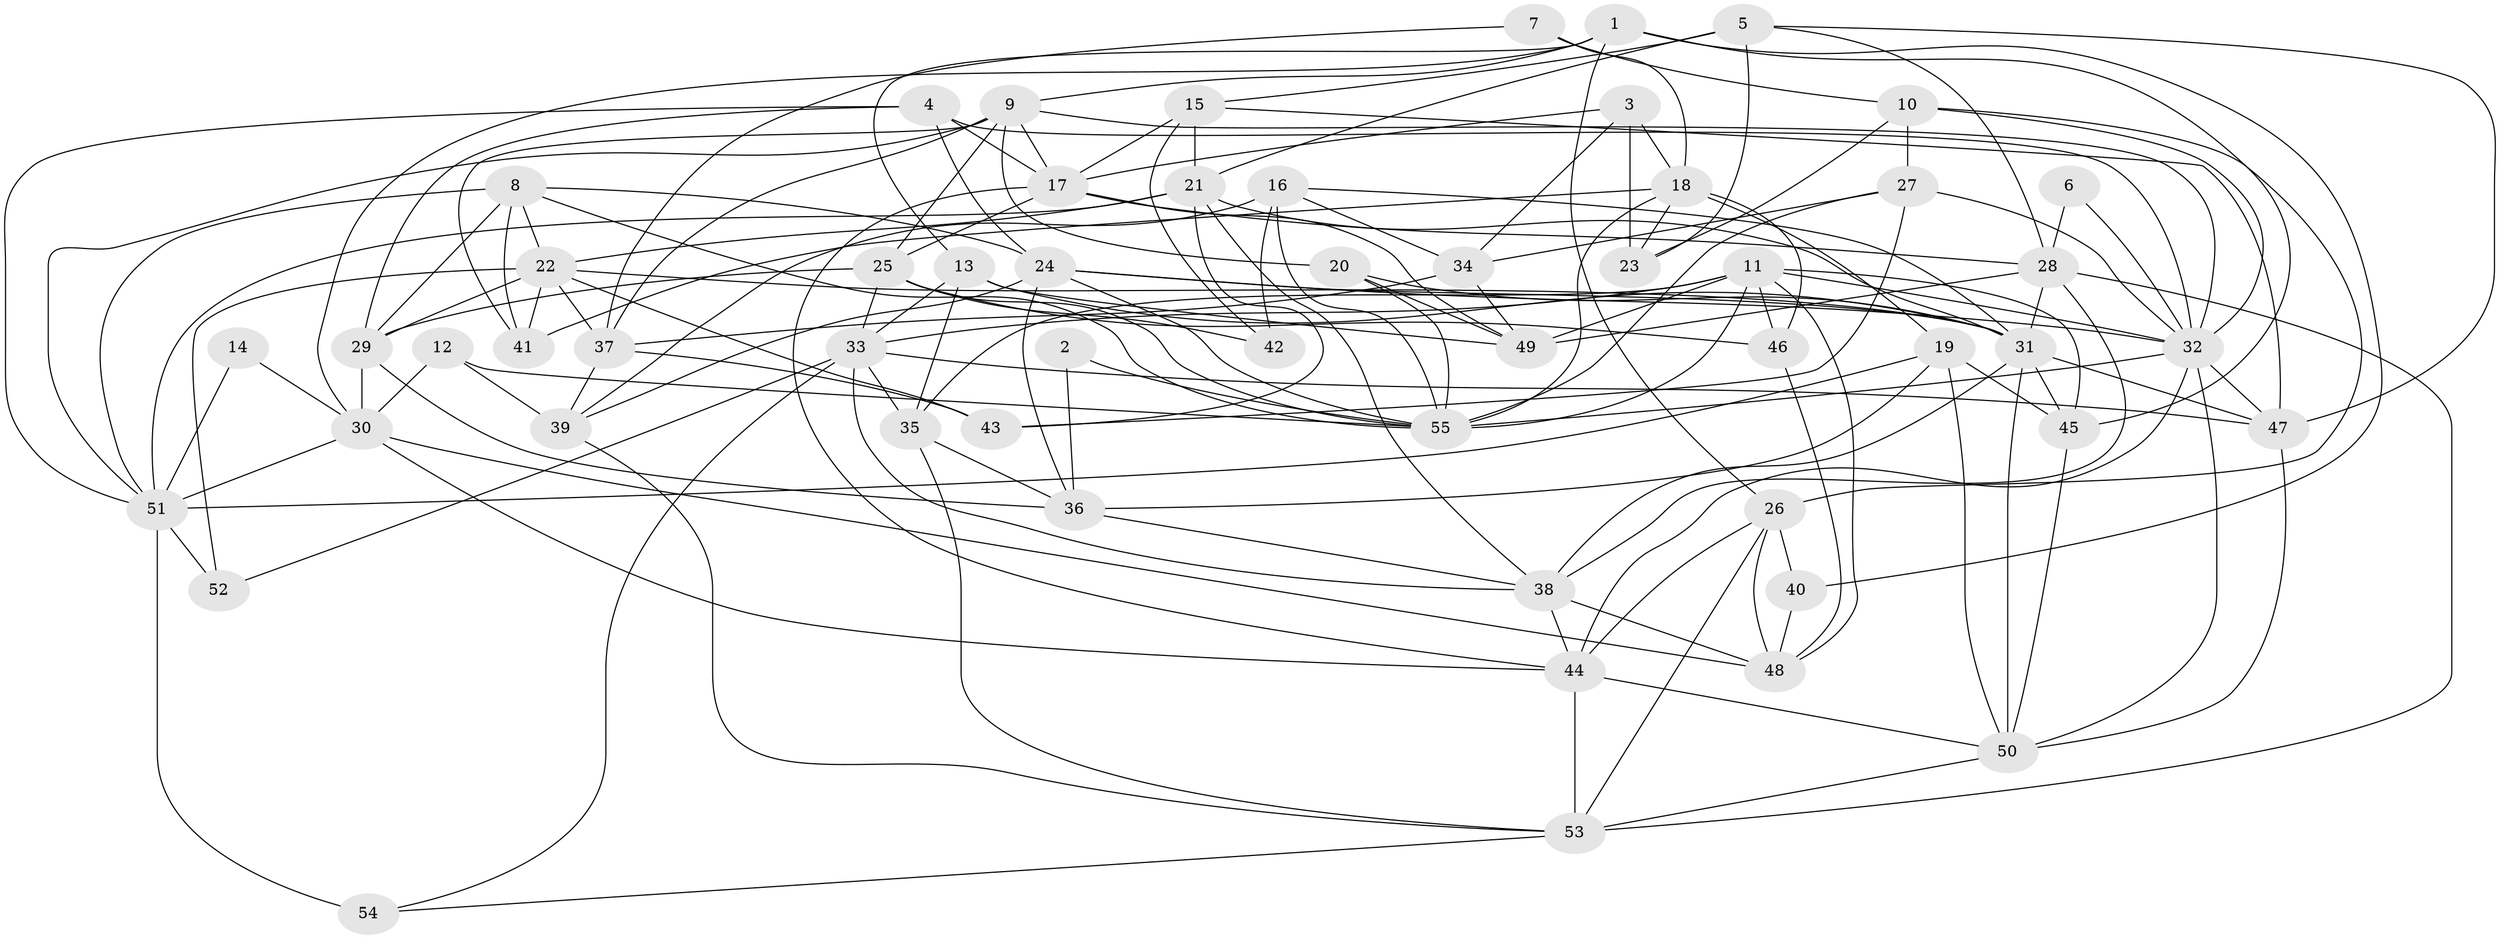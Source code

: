 // original degree distribution, {5: 0.22935779816513763, 2: 0.1651376146788991, 6: 0.09174311926605505, 3: 0.22935779816513763, 4: 0.23853211009174313, 7: 0.03669724770642202, 8: 0.009174311926605505}
// Generated by graph-tools (version 1.1) at 2025/50/03/09/25 03:50:12]
// undirected, 55 vertices, 157 edges
graph export_dot {
graph [start="1"]
  node [color=gray90,style=filled];
  1;
  2;
  3;
  4;
  5;
  6;
  7;
  8;
  9;
  10;
  11;
  12;
  13;
  14;
  15;
  16;
  17;
  18;
  19;
  20;
  21;
  22;
  23;
  24;
  25;
  26;
  27;
  28;
  29;
  30;
  31;
  32;
  33;
  34;
  35;
  36;
  37;
  38;
  39;
  40;
  41;
  42;
  43;
  44;
  45;
  46;
  47;
  48;
  49;
  50;
  51;
  52;
  53;
  54;
  55;
  1 -- 9 [weight=1.0];
  1 -- 13 [weight=1.0];
  1 -- 26 [weight=1.0];
  1 -- 30 [weight=1.0];
  1 -- 40 [weight=1.0];
  1 -- 45 [weight=2.0];
  2 -- 36 [weight=1.0];
  2 -- 55 [weight=1.0];
  3 -- 17 [weight=1.0];
  3 -- 18 [weight=1.0];
  3 -- 23 [weight=1.0];
  3 -- 34 [weight=1.0];
  4 -- 17 [weight=1.0];
  4 -- 24 [weight=1.0];
  4 -- 29 [weight=1.0];
  4 -- 32 [weight=1.0];
  4 -- 51 [weight=1.0];
  5 -- 15 [weight=1.0];
  5 -- 21 [weight=1.0];
  5 -- 23 [weight=1.0];
  5 -- 28 [weight=1.0];
  5 -- 47 [weight=1.0];
  6 -- 28 [weight=1.0];
  6 -- 32 [weight=1.0];
  7 -- 10 [weight=1.0];
  7 -- 18 [weight=1.0];
  7 -- 37 [weight=1.0];
  8 -- 22 [weight=1.0];
  8 -- 24 [weight=1.0];
  8 -- 29 [weight=1.0];
  8 -- 41 [weight=1.0];
  8 -- 51 [weight=1.0];
  8 -- 55 [weight=1.0];
  9 -- 17 [weight=1.0];
  9 -- 20 [weight=1.0];
  9 -- 25 [weight=1.0];
  9 -- 32 [weight=1.0];
  9 -- 37 [weight=1.0];
  9 -- 41 [weight=1.0];
  9 -- 51 [weight=1.0];
  10 -- 23 [weight=1.0];
  10 -- 26 [weight=1.0];
  10 -- 27 [weight=1.0];
  10 -- 32 [weight=1.0];
  11 -- 32 [weight=1.0];
  11 -- 33 [weight=1.0];
  11 -- 35 [weight=1.0];
  11 -- 45 [weight=1.0];
  11 -- 46 [weight=1.0];
  11 -- 48 [weight=1.0];
  11 -- 49 [weight=1.0];
  11 -- 55 [weight=1.0];
  12 -- 30 [weight=1.0];
  12 -- 39 [weight=1.0];
  12 -- 55 [weight=1.0];
  13 -- 31 [weight=1.0];
  13 -- 33 [weight=1.0];
  13 -- 35 [weight=1.0];
  13 -- 49 [weight=1.0];
  14 -- 30 [weight=1.0];
  14 -- 51 [weight=1.0];
  15 -- 17 [weight=1.0];
  15 -- 21 [weight=2.0];
  15 -- 42 [weight=1.0];
  15 -- 47 [weight=1.0];
  16 -- 31 [weight=1.0];
  16 -- 34 [weight=1.0];
  16 -- 39 [weight=1.0];
  16 -- 42 [weight=1.0];
  16 -- 55 [weight=1.0];
  17 -- 25 [weight=1.0];
  17 -- 28 [weight=1.0];
  17 -- 44 [weight=1.0];
  17 -- 49 [weight=1.0];
  18 -- 19 [weight=1.0];
  18 -- 23 [weight=1.0];
  18 -- 41 [weight=1.0];
  18 -- 46 [weight=1.0];
  18 -- 55 [weight=1.0];
  19 -- 36 [weight=1.0];
  19 -- 45 [weight=1.0];
  19 -- 50 [weight=1.0];
  19 -- 51 [weight=1.0];
  20 -- 31 [weight=1.0];
  20 -- 49 [weight=1.0];
  20 -- 55 [weight=1.0];
  21 -- 22 [weight=1.0];
  21 -- 31 [weight=1.0];
  21 -- 38 [weight=1.0];
  21 -- 43 [weight=1.0];
  21 -- 51 [weight=1.0];
  22 -- 29 [weight=1.0];
  22 -- 31 [weight=1.0];
  22 -- 37 [weight=1.0];
  22 -- 41 [weight=1.0];
  22 -- 43 [weight=1.0];
  22 -- 52 [weight=1.0];
  24 -- 31 [weight=1.0];
  24 -- 32 [weight=1.0];
  24 -- 36 [weight=1.0];
  24 -- 39 [weight=1.0];
  24 -- 55 [weight=1.0];
  25 -- 29 [weight=1.0];
  25 -- 33 [weight=1.0];
  25 -- 42 [weight=1.0];
  25 -- 46 [weight=1.0];
  25 -- 55 [weight=1.0];
  26 -- 40 [weight=1.0];
  26 -- 44 [weight=1.0];
  26 -- 48 [weight=1.0];
  26 -- 53 [weight=1.0];
  27 -- 32 [weight=1.0];
  27 -- 34 [weight=1.0];
  27 -- 43 [weight=1.0];
  27 -- 55 [weight=1.0];
  28 -- 31 [weight=1.0];
  28 -- 38 [weight=1.0];
  28 -- 49 [weight=1.0];
  28 -- 53 [weight=1.0];
  29 -- 30 [weight=1.0];
  29 -- 36 [weight=1.0];
  30 -- 44 [weight=1.0];
  30 -- 48 [weight=1.0];
  30 -- 51 [weight=1.0];
  31 -- 38 [weight=1.0];
  31 -- 45 [weight=1.0];
  31 -- 47 [weight=1.0];
  31 -- 50 [weight=1.0];
  32 -- 44 [weight=1.0];
  32 -- 47 [weight=1.0];
  32 -- 50 [weight=1.0];
  32 -- 55 [weight=1.0];
  33 -- 35 [weight=1.0];
  33 -- 38 [weight=1.0];
  33 -- 47 [weight=1.0];
  33 -- 52 [weight=1.0];
  33 -- 54 [weight=1.0];
  34 -- 37 [weight=1.0];
  34 -- 49 [weight=1.0];
  35 -- 36 [weight=1.0];
  35 -- 53 [weight=1.0];
  36 -- 38 [weight=1.0];
  37 -- 39 [weight=1.0];
  37 -- 43 [weight=1.0];
  38 -- 44 [weight=1.0];
  38 -- 48 [weight=1.0];
  39 -- 53 [weight=1.0];
  40 -- 48 [weight=1.0];
  44 -- 50 [weight=1.0];
  44 -- 53 [weight=1.0];
  45 -- 50 [weight=1.0];
  46 -- 48 [weight=1.0];
  47 -- 50 [weight=1.0];
  50 -- 53 [weight=1.0];
  51 -- 52 [weight=1.0];
  51 -- 54 [weight=2.0];
  53 -- 54 [weight=1.0];
}

